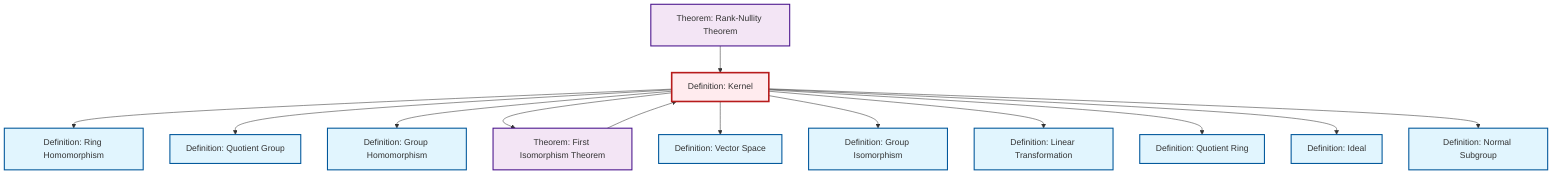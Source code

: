 graph TD
    classDef definition fill:#e1f5fe,stroke:#01579b,stroke-width:2px
    classDef theorem fill:#f3e5f5,stroke:#4a148c,stroke-width:2px
    classDef axiom fill:#fff3e0,stroke:#e65100,stroke-width:2px
    classDef example fill:#e8f5e9,stroke:#1b5e20,stroke-width:2px
    classDef current fill:#ffebee,stroke:#b71c1c,stroke-width:3px
    def-normal-subgroup["Definition: Normal Subgroup"]:::definition
    def-kernel["Definition: Kernel"]:::definition
    def-ring-homomorphism["Definition: Ring Homomorphism"]:::definition
    def-linear-transformation["Definition: Linear Transformation"]:::definition
    def-ideal["Definition: Ideal"]:::definition
    thm-first-isomorphism["Theorem: First Isomorphism Theorem"]:::theorem
    thm-rank-nullity["Theorem: Rank-Nullity Theorem"]:::theorem
    def-quotient-group["Definition: Quotient Group"]:::definition
    def-isomorphism["Definition: Group Isomorphism"]:::definition
    def-quotient-ring["Definition: Quotient Ring"]:::definition
    def-homomorphism["Definition: Group Homomorphism"]:::definition
    def-vector-space["Definition: Vector Space"]:::definition
    def-kernel --> def-ring-homomorphism
    def-kernel --> def-quotient-group
    def-kernel --> def-homomorphism
    def-kernel --> thm-first-isomorphism
    def-kernel --> def-vector-space
    def-kernel --> def-isomorphism
    def-kernel --> def-linear-transformation
    def-kernel --> def-quotient-ring
    thm-first-isomorphism --> def-kernel
    def-kernel --> def-ideal
    thm-rank-nullity --> def-kernel
    def-kernel --> def-normal-subgroup
    class def-kernel current